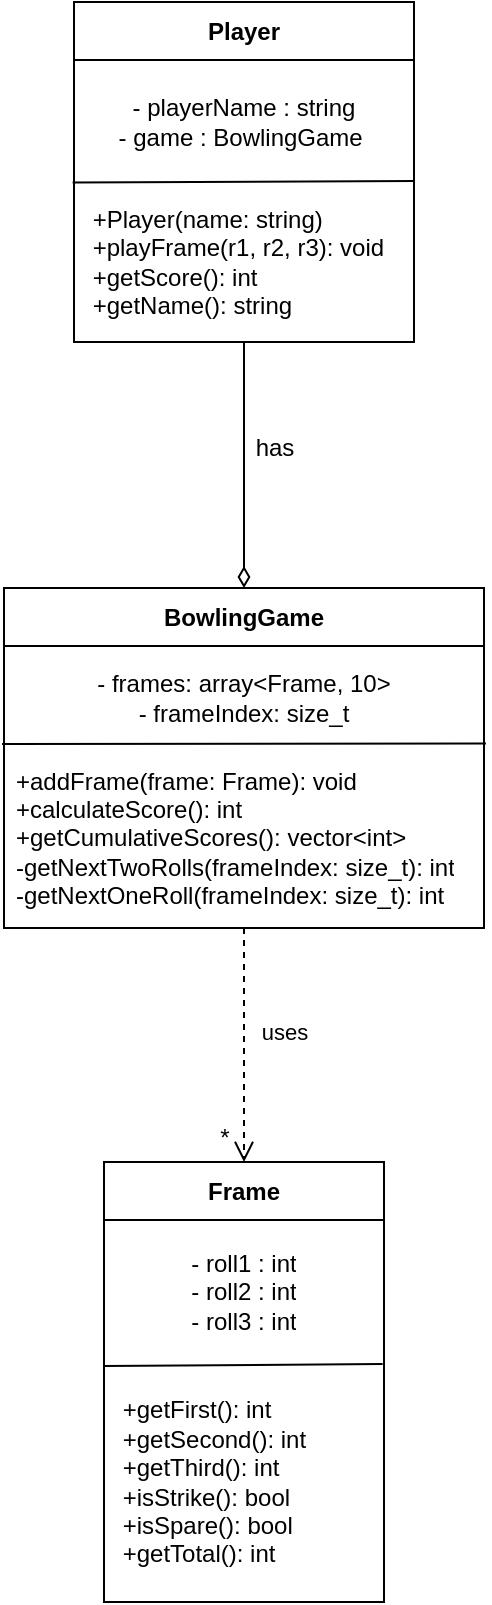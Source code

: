 <mxfile version="27.1.6">
  <diagram name="Page-1" id="coDssjkUQUi0ELD13nPX">
    <mxGraphModel dx="1206" dy="773" grid="1" gridSize="10" guides="1" tooltips="1" connect="1" arrows="1" fold="1" page="1" pageScale="1" pageWidth="850" pageHeight="1100" math="0" shadow="0">
      <root>
        <mxCell id="0" />
        <mxCell id="1" parent="0" />
        <mxCell id="6JGhHc5NafILTmsvkVeq-1" value="BowlingGame" style="swimlane;fontStyle=1;align=center;verticalAlign=middle;childLayout=stackLayout;horizontal=1;startSize=29;horizontalStack=0;resizeParent=1;resizeParentMax=0;resizeLast=0;collapsible=0;marginBottom=0;html=1;whiteSpace=wrap;" parent="1" vertex="1">
          <mxGeometry x="305" y="413" width="240" height="170" as="geometry" />
        </mxCell>
        <mxCell id="6JGhHc5NafILTmsvkVeq-2" value="&lt;div&gt;- frames: array&amp;lt;Frame, 10&amp;gt;&lt;/div&gt;- frameIndex: size_t" style="text;html=1;strokeColor=none;fillColor=none;align=center;verticalAlign=middle;spacingLeft=4;spacingRight=4;overflow=hidden;rotatable=0;points=[[0,0.5],[1,0.5]];portConstraint=eastwest;whiteSpace=wrap;" parent="6JGhHc5NafILTmsvkVeq-1" vertex="1">
          <mxGeometry y="29" width="240" height="51" as="geometry" />
        </mxCell>
        <mxCell id="6JGhHc5NafILTmsvkVeq-3" value="+addFrame(frame: Frame): void&lt;div&gt;+calculateScore(): int&amp;nbsp;&lt;/div&gt;&lt;div&gt;+getCumulativeScores(): vector&amp;lt;int&amp;gt;&lt;/div&gt;&lt;div&gt;-getNextTwoRolls(frameIndex: size_t): int&lt;/div&gt;&lt;div&gt;-getNextOneRoll(frameIndex: size_t): int&lt;/div&gt;" style="text;html=1;strokeColor=none;fillColor=none;align=left;verticalAlign=middle;spacingLeft=4;spacingRight=4;overflow=hidden;rotatable=0;points=[[0,0.5],[1,0.5]];portConstraint=eastwest;whiteSpace=wrap;" parent="6JGhHc5NafILTmsvkVeq-1" vertex="1">
          <mxGeometry y="80" width="240" height="90" as="geometry" />
        </mxCell>
        <mxCell id="6nfBkHwGiYyTiiCFlsNt-4" value="" style="endArrow=none;html=1;rounded=0;exitX=-0.004;exitY=0.961;exitDx=0;exitDy=0;exitPerimeter=0;entryX=1.004;entryY=-0.025;entryDx=0;entryDy=0;entryPerimeter=0;" edge="1" parent="6JGhHc5NafILTmsvkVeq-1" source="6JGhHc5NafILTmsvkVeq-2" target="6JGhHc5NafILTmsvkVeq-3">
          <mxGeometry width="50" height="50" relative="1" as="geometry">
            <mxPoint x="55" y="227" as="sourcePoint" />
            <mxPoint x="105" y="177" as="targetPoint" />
          </mxGeometry>
        </mxCell>
        <mxCell id="6JGhHc5NafILTmsvkVeq-4" value="Frame" style="swimlane;fontStyle=1;align=center;verticalAlign=middle;childLayout=stackLayout;horizontal=1;startSize=29;horizontalStack=0;resizeParent=1;resizeParentMax=0;resizeLast=0;collapsible=0;marginBottom=0;html=1;whiteSpace=wrap;" parent="1" vertex="1">
          <mxGeometry x="355" y="700" width="140" height="220" as="geometry" />
        </mxCell>
        <mxCell id="6JGhHc5NafILTmsvkVeq-5" value="- roll1 : int&lt;div&gt;- roll2 : int&lt;/div&gt;&lt;div&gt;- roll3 : int&lt;/div&gt;" style="text;html=1;strokeColor=none;fillColor=none;align=center;verticalAlign=middle;spacingLeft=4;spacingRight=4;overflow=hidden;rotatable=0;points=[[0,0.5],[1,0.5]];portConstraint=eastwest;whiteSpace=wrap;" parent="6JGhHc5NafILTmsvkVeq-4" vertex="1">
          <mxGeometry y="29" width="140" height="71" as="geometry" />
        </mxCell>
        <mxCell id="6JGhHc5NafILTmsvkVeq-6" value="&lt;div&gt;&amp;nbsp;&lt;span style=&quot;background-color: transparent; color: light-dark(rgb(0, 0, 0), rgb(255, 255, 255));&quot;&gt;+getFirst(): int&amp;nbsp; &amp;nbsp; &amp;nbsp;&lt;/span&gt;&lt;/div&gt;&lt;div&gt;&amp;nbsp;+getSecond(): int&amp;nbsp; &amp;nbsp;&amp;nbsp;&lt;/div&gt;&lt;div&gt;&amp;nbsp;+getThird(): int&amp;nbsp; &amp;nbsp; &amp;nbsp;&lt;/div&gt;&lt;div&gt;&amp;nbsp;+isStrike(): bool&amp;nbsp; &amp;nbsp;&amp;nbsp;&lt;/div&gt;&lt;div&gt;&amp;nbsp;+isSpare(): bool&amp;nbsp; &amp;nbsp; &amp;nbsp;&lt;/div&gt;&lt;div&gt;&amp;nbsp;+getTotal(): int&amp;nbsp;&lt;/div&gt;" style="text;html=1;strokeColor=none;fillColor=none;align=left;verticalAlign=middle;spacingLeft=4;spacingRight=4;overflow=hidden;rotatable=0;points=[[0,0.5],[1,0.5]];portConstraint=eastwest;whiteSpace=wrap;" parent="6JGhHc5NafILTmsvkVeq-4" vertex="1">
          <mxGeometry y="100" width="140" height="120" as="geometry" />
        </mxCell>
        <mxCell id="6nfBkHwGiYyTiiCFlsNt-5" value="" style="endArrow=none;html=1;rounded=0;exitX=0;exitY=0.017;exitDx=0;exitDy=0;exitPerimeter=0;entryX=0.995;entryY=1.014;entryDx=0;entryDy=0;entryPerimeter=0;" edge="1" parent="6JGhHc5NafILTmsvkVeq-4" source="6JGhHc5NafILTmsvkVeq-6" target="6JGhHc5NafILTmsvkVeq-5">
          <mxGeometry width="50" height="50" relative="1" as="geometry">
            <mxPoint y="-200" as="sourcePoint" />
            <mxPoint x="242" y="-200" as="targetPoint" />
          </mxGeometry>
        </mxCell>
        <mxCell id="6JGhHc5NafILTmsvkVeq-7" value="Player" style="swimlane;fontStyle=1;align=center;verticalAlign=middle;childLayout=stackLayout;horizontal=1;startSize=29;horizontalStack=0;resizeParent=1;resizeParentMax=0;resizeLast=0;collapsible=0;marginBottom=0;html=1;whiteSpace=wrap;" parent="1" vertex="1">
          <mxGeometry x="340" y="120" width="170" height="170" as="geometry" />
        </mxCell>
        <mxCell id="6JGhHc5NafILTmsvkVeq-8" value="- playerName : string&lt;div&gt;- game : BowlingGame&amp;nbsp;&lt;/div&gt;" style="text;html=1;strokeColor=none;fillColor=none;align=center;verticalAlign=middle;spacingLeft=4;spacingRight=4;overflow=hidden;rotatable=0;points=[[0,0.5],[1,0.5]];portConstraint=eastwest;whiteSpace=wrap;" parent="6JGhHc5NafILTmsvkVeq-7" vertex="1">
          <mxGeometry y="29" width="170" height="61" as="geometry" />
        </mxCell>
        <mxCell id="6JGhHc5NafILTmsvkVeq-9" value="&lt;div&gt;&amp;nbsp;+Player(name: string)&amp;nbsp; &amp;nbsp; &amp;nbsp;&lt;/div&gt;&lt;div&gt;&amp;nbsp;+playFrame(r1, r2, r3): void&amp;nbsp;&lt;/div&gt;&lt;div&gt;&amp;nbsp;+getScore(): int&amp;nbsp; &amp;nbsp; &amp;nbsp; &amp;nbsp; &amp;nbsp;&amp;nbsp;&lt;/div&gt;&lt;div&gt;&amp;nbsp;+getName(): string&amp;nbsp;&lt;/div&gt;" style="text;html=1;strokeColor=none;fillColor=none;align=left;verticalAlign=middle;spacingLeft=4;spacingRight=4;overflow=hidden;rotatable=0;points=[[0,0.5],[1,0.5]];portConstraint=eastwest;whiteSpace=wrap;" parent="6JGhHc5NafILTmsvkVeq-7" vertex="1">
          <mxGeometry y="90" width="170" height="80" as="geometry" />
        </mxCell>
        <mxCell id="6nfBkHwGiYyTiiCFlsNt-7" value="" style="endArrow=none;html=1;rounded=0;exitX=-0.004;exitY=1.005;exitDx=0;exitDy=0;exitPerimeter=0;entryX=1.001;entryY=0.992;entryDx=0;entryDy=0;entryPerimeter=0;" edge="1" parent="6JGhHc5NafILTmsvkVeq-7" source="6JGhHc5NafILTmsvkVeq-8" target="6JGhHc5NafILTmsvkVeq-8">
          <mxGeometry width="50" height="50" relative="1" as="geometry">
            <mxPoint x="155" y="179" as="sourcePoint" />
            <mxPoint x="294" y="178" as="targetPoint" />
          </mxGeometry>
        </mxCell>
        <mxCell id="6JGhHc5NafILTmsvkVeq-14" value="*" style="text;html=1;align=center;verticalAlign=middle;resizable=0;points=[];autosize=1;strokeColor=none;fillColor=none;" parent="1" vertex="1">
          <mxGeometry x="400" y="673" width="30" height="30" as="geometry" />
        </mxCell>
        <mxCell id="6nfBkHwGiYyTiiCFlsNt-2" value="uses" style="endArrow=open;startArrow=none;endFill=0;startFill=0;endSize=8;html=1;verticalAlign=bottom;dashed=1;labelBackgroundColor=none;rounded=0;entryX=0.5;entryY=0;entryDx=0;entryDy=0;" edge="1" parent="1" source="6JGhHc5NafILTmsvkVeq-3" target="6JGhHc5NafILTmsvkVeq-4">
          <mxGeometry x="0.046" y="20" width="160" relative="1" as="geometry">
            <mxPoint x="630" y="600" as="sourcePoint" />
            <mxPoint x="530" y="640" as="targetPoint" />
            <mxPoint as="offset" />
          </mxGeometry>
        </mxCell>
        <mxCell id="6nfBkHwGiYyTiiCFlsNt-3" value="has" style="text;html=1;align=center;verticalAlign=middle;resizable=0;points=[];autosize=1;strokeColor=none;fillColor=none;" vertex="1" parent="1">
          <mxGeometry x="420" y="328" width="40" height="30" as="geometry" />
        </mxCell>
        <mxCell id="6nfBkHwGiYyTiiCFlsNt-9" value="" style="endArrow=none;startArrow=diamondThin;endFill=0;startFill=0;html=1;verticalAlign=bottom;labelBackgroundColor=none;strokeWidth=1;startSize=8;endSize=8;rounded=0;" edge="1" parent="1" source="6JGhHc5NafILTmsvkVeq-1" target="6JGhHc5NafILTmsvkVeq-9">
          <mxGeometry width="160" relative="1" as="geometry">
            <mxPoint x="420" y="360" as="sourcePoint" />
            <mxPoint x="550" y="350" as="targetPoint" />
          </mxGeometry>
        </mxCell>
      </root>
    </mxGraphModel>
  </diagram>
</mxfile>
